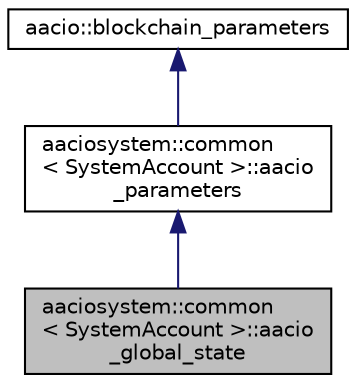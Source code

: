 digraph "aaciosystem::common&lt; SystemAccount &gt;::aacio_global_state"
{
  edge [fontname="Helvetica",fontsize="10",labelfontname="Helvetica",labelfontsize="10"];
  node [fontname="Helvetica",fontsize="10",shape=record];
  Node3 [label="aaciosystem::common\l\< SystemAccount \>::aacio\l_global_state",height=0.2,width=0.4,color="black", fillcolor="grey75", style="filled", fontcolor="black"];
  Node4 -> Node3 [dir="back",color="midnightblue",fontsize="10",style="solid",fontname="Helvetica"];
  Node4 [label="aaciosystem::common\l\< SystemAccount \>::aacio\l_parameters",height=0.2,width=0.4,color="black", fillcolor="white", style="filled",URL="$structaaciosystem_1_1common_1_1aacio__parameters.html"];
  Node5 -> Node4 [dir="back",color="midnightblue",fontsize="10",style="solid",fontname="Helvetica"];
  Node5 [label="aacio::blockchain_parameters",height=0.2,width=0.4,color="black", fillcolor="white", style="filled",URL="$structaacio_1_1blockchain__parameters.html"];
}
